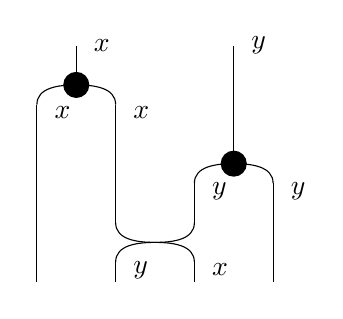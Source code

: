\begin{tikzpicture}[baseline=(0.base)]
\begin{pgfonlayer}{nodelayer}
\node (0) at (0, 1.5) {};
\node [] (1) at (-0.5, 3) {};
\node [] (2) at (-0.5, 2.75) {};
\node [right] (3) at (-0.4, 3) {$x$};
\node [] (4) at (1.5, 3) {};
\node [] (5) at (1.5, 1.75) {};
\node [right] (6) at (1.6, 3) {$y$};
\node [] (7) at (-0.5, 2.5) {};
\node [] (8) at (-1.0, 2.25) {};
\node [] (9) at (0.0, 2.25) {};
\node [] (10) at (-1.0, 0) {};
\node [right] (11) at (-0.9, 2.15) {$x$};
\node [] (12) at (0.0, 0.75) {};
\node [right] (13) at (0.1, 2.15) {$x$};
\node [] (14) at (1.5, 1.5) {};
\node [] (15) at (1.0, 1.25) {};
\node [] (16) at (2.0, 1.25) {};
\node [] (17) at (1.0, 0.75) {};
\node [right] (18) at (1.1, 1.15) {$y$};
\node [] (19) at (2.0, 0) {};
\node [right] (20) at (2.1, 1.15) {$y$};
\node [] (21) at (0.5, 0.5) {};
\node [] (22) at (0.0, 0.25) {};
\node [] (23) at (1.0, 0.25) {};
\node [] (24) at (0.0, 0) {};
\node [right] (25) at (0.1, 0.15) {$y$};
\node [] (26) at (1.0, 0) {};
\node [right] (27) at (1.1, 0.15) {$x$};
\node [circle, fill=black] (28) at (-0.5, 2.5) {};
\node [circle, fill=black] (28) at (1.5, 1.5) {};
\end{pgfonlayer}
\begin{pgfonlayer}{edgelayer}
\draw [in=90, out=-90] (1.center) to (2.center);
\draw [in=90, out=-90] (4.center) to (5.center);
\draw [in=90, out=180] (7.center) to (8.center);
\draw [in=90, out=0] (7.center) to (9.center);
\draw [in=90, out=-90] (2.center) to (7.center);
\draw [in=90, out=-90] (8.center) to (10.center);
\draw [in=90, out=-90] (9.center) to (12.center);
\draw [in=90, out=180] (14.center) to (15.center);
\draw [in=90, out=0] (14.center) to (16.center);
\draw [in=90, out=-90] (5.center) to (14.center);
\draw [in=90, out=-90] (15.center) to (17.center);
\draw [in=90, out=-90] (16.center) to (19.center);
\draw [in=90, out=180] (21.center) to (22.center);
\draw [in=90, out=0] (21.center) to (23.center);
\draw [in=180, out=-90] (12.center) to (21.center);
\draw [in=0, out=-90] (17.center) to (21.center);
\draw [in=90, out=-90] (22.center) to (24.center);
\draw [in=90, out=-90] (23.center) to (26.center);
\end{pgfonlayer}
\end{tikzpicture}
